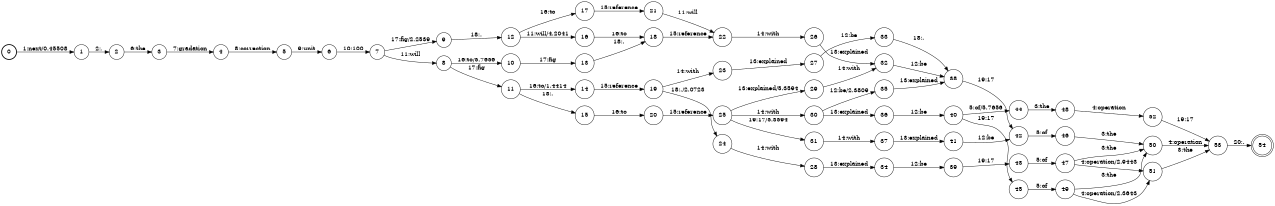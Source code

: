 digraph FST {
rankdir = LR;
size = "8.5,11";
label = "";
center = 1;
orientation = Portrait;
ranksep = "0.4";
nodesep = "0.25";
0 [label = "0", shape = circle, style = bold, fontsize = 14]
	0 -> 1 [label = "1:next/0.45508", fontsize = 14];
1 [label = "1", shape = circle, style = solid, fontsize = 14]
	1 -> 2 [label = "2:,", fontsize = 14];
2 [label = "2", shape = circle, style = solid, fontsize = 14]
	2 -> 3 [label = "6:the", fontsize = 14];
3 [label = "3", shape = circle, style = solid, fontsize = 14]
	3 -> 4 [label = "7:gradation", fontsize = 14];
4 [label = "4", shape = circle, style = solid, fontsize = 14]
	4 -> 5 [label = "8:correction", fontsize = 14];
5 [label = "5", shape = circle, style = solid, fontsize = 14]
	5 -> 6 [label = "9:unit", fontsize = 14];
6 [label = "6", shape = circle, style = solid, fontsize = 14]
	6 -> 7 [label = "10:100", fontsize = 14];
7 [label = "7", shape = circle, style = solid, fontsize = 14]
	7 -> 8 [label = "11:will", fontsize = 14];
	7 -> 9 [label = "17:fig/2.2539", fontsize = 14];
8 [label = "8", shape = circle, style = solid, fontsize = 14]
	8 -> 10 [label = "16:to/5.7656", fontsize = 14];
	8 -> 11 [label = "17:fig", fontsize = 14];
9 [label = "9", shape = circle, style = solid, fontsize = 14]
	9 -> 12 [label = "18:.", fontsize = 14];
10 [label = "10", shape = circle, style = solid, fontsize = 14]
	10 -> 13 [label = "17:fig", fontsize = 14];
11 [label = "11", shape = circle, style = solid, fontsize = 14]
	11 -> 14 [label = "16:to/1.4414", fontsize = 14];
	11 -> 15 [label = "18:.", fontsize = 14];
12 [label = "12", shape = circle, style = solid, fontsize = 14]
	12 -> 16 [label = "11:will/4.2041", fontsize = 14];
	12 -> 17 [label = "16:to", fontsize = 14];
13 [label = "13", shape = circle, style = solid, fontsize = 14]
	13 -> 18 [label = "18:.", fontsize = 14];
14 [label = "14", shape = circle, style = solid, fontsize = 14]
	14 -> 19 [label = "15:reference", fontsize = 14];
15 [label = "15", shape = circle, style = solid, fontsize = 14]
	15 -> 20 [label = "16:to", fontsize = 14];
16 [label = "16", shape = circle, style = solid, fontsize = 14]
	16 -> 18 [label = "16:to", fontsize = 14];
17 [label = "17", shape = circle, style = solid, fontsize = 14]
	17 -> 21 [label = "15:reference", fontsize = 14];
18 [label = "18", shape = circle, style = solid, fontsize = 14]
	18 -> 22 [label = "15:reference", fontsize = 14];
19 [label = "19", shape = circle, style = solid, fontsize = 14]
	19 -> 23 [label = "14:with", fontsize = 14];
	19 -> 24 [label = "18:./2.0723", fontsize = 14];
20 [label = "20", shape = circle, style = solid, fontsize = 14]
	20 -> 25 [label = "15:reference", fontsize = 14];
21 [label = "21", shape = circle, style = solid, fontsize = 14]
	21 -> 22 [label = "11:will", fontsize = 14];
22 [label = "22", shape = circle, style = solid, fontsize = 14]
	22 -> 26 [label = "14:with", fontsize = 14];
23 [label = "23", shape = circle, style = solid, fontsize = 14]
	23 -> 27 [label = "13:explained", fontsize = 14];
24 [label = "24", shape = circle, style = solid, fontsize = 14]
	24 -> 28 [label = "14:with", fontsize = 14];
25 [label = "25", shape = circle, style = solid, fontsize = 14]
	25 -> 29 [label = "13:explained/5.3594", fontsize = 14];
	25 -> 30 [label = "14:with", fontsize = 14];
	25 -> 31 [label = "19:17/5.3594", fontsize = 14];
26 [label = "26", shape = circle, style = solid, fontsize = 14]
	26 -> 32 [label = "13:explained", fontsize = 14];
27 [label = "27", shape = circle, style = solid, fontsize = 14]
	27 -> 33 [label = "12:be", fontsize = 14];
28 [label = "28", shape = circle, style = solid, fontsize = 14]
	28 -> 34 [label = "13:explained", fontsize = 14];
29 [label = "29", shape = circle, style = solid, fontsize = 14]
	29 -> 32 [label = "14:with", fontsize = 14];
30 [label = "30", shape = circle, style = solid, fontsize = 14]
	30 -> 35 [label = "12:be/2.3809", fontsize = 14];
	30 -> 36 [label = "13:explained", fontsize = 14];
31 [label = "31", shape = circle, style = solid, fontsize = 14]
	31 -> 37 [label = "14:with", fontsize = 14];
32 [label = "32", shape = circle, style = solid, fontsize = 14]
	32 -> 38 [label = "12:be", fontsize = 14];
33 [label = "33", shape = circle, style = solid, fontsize = 14]
	33 -> 38 [label = "18:.", fontsize = 14];
34 [label = "34", shape = circle, style = solid, fontsize = 14]
	34 -> 39 [label = "12:be", fontsize = 14];
35 [label = "35", shape = circle, style = solid, fontsize = 14]
	35 -> 38 [label = "13:explained", fontsize = 14];
36 [label = "36", shape = circle, style = solid, fontsize = 14]
	36 -> 40 [label = "12:be", fontsize = 14];
37 [label = "37", shape = circle, style = solid, fontsize = 14]
	37 -> 41 [label = "13:explained", fontsize = 14];
38 [label = "38", shape = circle, style = solid, fontsize = 14]
	38 -> 42 [label = "19:17", fontsize = 14];
39 [label = "39", shape = circle, style = solid, fontsize = 14]
	39 -> 43 [label = "19:17", fontsize = 14];
40 [label = "40", shape = circle, style = solid, fontsize = 14]
	40 -> 44 [label = "5:of/5.7656", fontsize = 14];
	40 -> 45 [label = "19:17", fontsize = 14];
41 [label = "41", shape = circle, style = solid, fontsize = 14]
	41 -> 42 [label = "12:be", fontsize = 14];
42 [label = "42", shape = circle, style = solid, fontsize = 14]
	42 -> 46 [label = "5:of", fontsize = 14];
43 [label = "43", shape = circle, style = solid, fontsize = 14]
	43 -> 47 [label = "5:of", fontsize = 14];
44 [label = "44", shape = circle, style = solid, fontsize = 14]
	44 -> 48 [label = "3:the", fontsize = 14];
45 [label = "45", shape = circle, style = solid, fontsize = 14]
	45 -> 49 [label = "5:of", fontsize = 14];
46 [label = "46", shape = circle, style = solid, fontsize = 14]
	46 -> 50 [label = "3:the", fontsize = 14];
47 [label = "47", shape = circle, style = solid, fontsize = 14]
	47 -> 51 [label = "4:operation/2.9443", fontsize = 14];
	47 -> 50 [label = "3:the", fontsize = 14];
48 [label = "48", shape = circle, style = solid, fontsize = 14]
	48 -> 52 [label = "4:operation", fontsize = 14];
49 [label = "49", shape = circle, style = solid, fontsize = 14]
	49 -> 51 [label = "4:operation/2.3643", fontsize = 14];
	49 -> 50 [label = "3:the", fontsize = 14];
50 [label = "50", shape = circle, style = solid, fontsize = 14]
	50 -> 53 [label = "4:operation", fontsize = 14];
51 [label = "51", shape = circle, style = solid, fontsize = 14]
	51 -> 53 [label = "3:the", fontsize = 14];
52 [label = "52", shape = circle, style = solid, fontsize = 14]
	52 -> 53 [label = "19:17", fontsize = 14];
53 [label = "53", shape = circle, style = solid, fontsize = 14]
	53 -> 54 [label = "20:.", fontsize = 14];
54 [label = "54", shape = doublecircle, style = solid, fontsize = 14]
}
